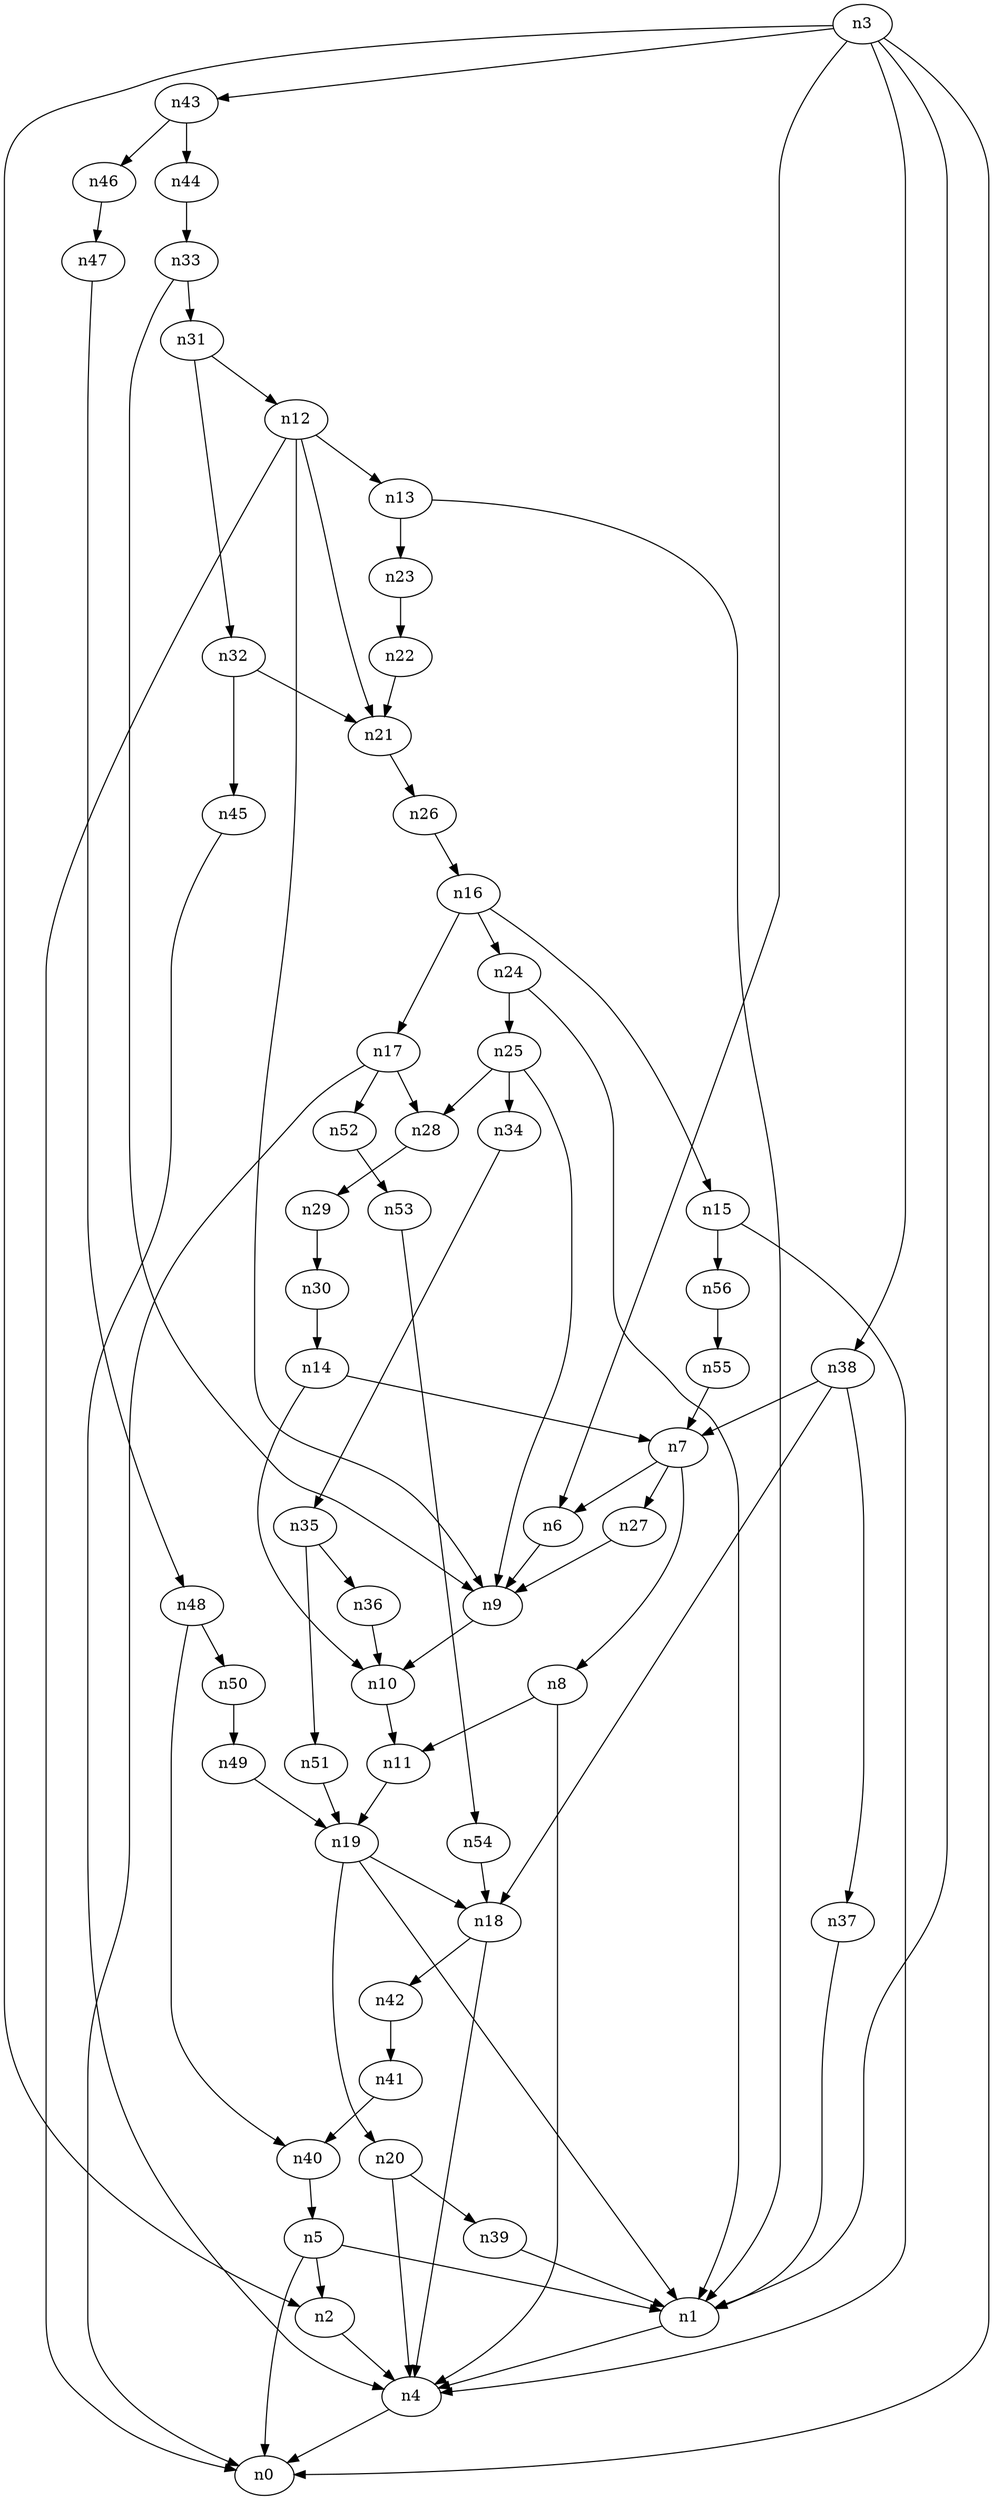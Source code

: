 digraph G {
	n1 -> n4	 [_graphml_id=e4];
	n2 -> n4	 [_graphml_id=e7];
	n3 -> n0	 [_graphml_id=e0];
	n3 -> n1	 [_graphml_id=e3];
	n3 -> n2	 [_graphml_id=e6];
	n3 -> n6	 [_graphml_id=e9];
	n3 -> n38	 [_graphml_id=e83];
	n3 -> n43	 [_graphml_id=e68];
	n4 -> n0	 [_graphml_id=e1];
	n5 -> n0	 [_graphml_id=e2];
	n5 -> n1	 [_graphml_id=e5];
	n5 -> n2	 [_graphml_id=e8];
	n6 -> n9	 [_graphml_id=e13];
	n7 -> n6	 [_graphml_id=e10];
	n7 -> n8	 [_graphml_id=e11];
	n7 -> n27	 [_graphml_id=e42];
	n8 -> n4	 [_graphml_id=e12];
	n8 -> n11	 [_graphml_id=e16];
	n9 -> n10	 [_graphml_id=e14];
	n10 -> n11	 [_graphml_id=e15];
	n11 -> n19	 [_graphml_id=e29];
	n12 -> n0	 [_graphml_id=e17];
	n12 -> n9	 [_graphml_id=e22];
	n12 -> n13	 [_graphml_id=e18];
	n12 -> n21	 [_graphml_id=e33];
	n13 -> n1	 [_graphml_id=e19];
	n13 -> n23	 [_graphml_id=e36];
	n14 -> n7	 [_graphml_id=e20];
	n14 -> n10	 [_graphml_id=e21];
	n15 -> n4	 [_graphml_id=e23];
	n15 -> n56	 [_graphml_id=e90];
	n16 -> n15	 [_graphml_id=e24];
	n16 -> n17	 [_graphml_id=e25];
	n16 -> n24	 [_graphml_id=e37];
	n17 -> n0	 [_graphml_id=e26];
	n17 -> n28	 [_graphml_id=e44];
	n17 -> n52	 [_graphml_id=e84];
	n18 -> n4	 [_graphml_id=e27];
	n18 -> n42	 [_graphml_id=e67];
	n19 -> n1	 [_graphml_id=e32];
	n19 -> n18	 [_graphml_id=e28];
	n19 -> n20	 [_graphml_id=e30];
	n20 -> n4	 [_graphml_id=e31];
	n20 -> n39	 [_graphml_id=e61];
	n21 -> n26	 [_graphml_id=e40];
	n22 -> n21	 [_graphml_id=e34];
	n23 -> n22	 [_graphml_id=e35];
	n24 -> n1	 [_graphml_id=e53];
	n24 -> n25	 [_graphml_id=e38];
	n25 -> n9	 [_graphml_id=e39];
	n25 -> n28	 [_graphml_id=e73];
	n25 -> n34	 [_graphml_id=e54];
	n26 -> n16	 [_graphml_id=e41];
	n27 -> n9	 [_graphml_id=e43];
	n28 -> n29	 [_graphml_id=e45];
	n29 -> n30	 [_graphml_id=e46];
	n30 -> n14	 [_graphml_id=e47];
	n31 -> n12	 [_graphml_id=e48];
	n31 -> n32	 [_graphml_id=e49];
	n32 -> n21	 [_graphml_id=e50];
	n32 -> n45	 [_graphml_id=e72];
	n33 -> n9	 [_graphml_id=e51];
	n33 -> n31	 [_graphml_id=e52];
	n34 -> n35	 [_graphml_id=e55];
	n35 -> n36	 [_graphml_id=e56];
	n35 -> n51	 [_graphml_id=e82];
	n36 -> n10	 [_graphml_id=e57];
	n37 -> n1	 [_graphml_id=e58];
	n38 -> n7	 [_graphml_id=e63];
	n38 -> n18	 [_graphml_id=e60];
	n38 -> n37	 [_graphml_id=e59];
	n39 -> n1	 [_graphml_id=e62];
	n40 -> n5	 [_graphml_id=e64];
	n41 -> n40	 [_graphml_id=e65];
	n42 -> n41	 [_graphml_id=e66];
	n43 -> n44	 [_graphml_id=e69];
	n43 -> n46	 [_graphml_id=e74];
	n44 -> n33	 [_graphml_id=e70];
	n45 -> n4	 [_graphml_id=e71];
	n46 -> n47	 [_graphml_id=e75];
	n47 -> n48	 [_graphml_id=e76];
	n48 -> n40	 [_graphml_id=e77];
	n48 -> n50	 [_graphml_id=e80];
	n49 -> n19	 [_graphml_id=e78];
	n50 -> n49	 [_graphml_id=e79];
	n51 -> n19	 [_graphml_id=e81];
	n52 -> n53	 [_graphml_id=e85];
	n53 -> n54	 [_graphml_id=e86];
	n54 -> n18	 [_graphml_id=e87];
	n55 -> n7	 [_graphml_id=e88];
	n56 -> n55	 [_graphml_id=e89];
}
